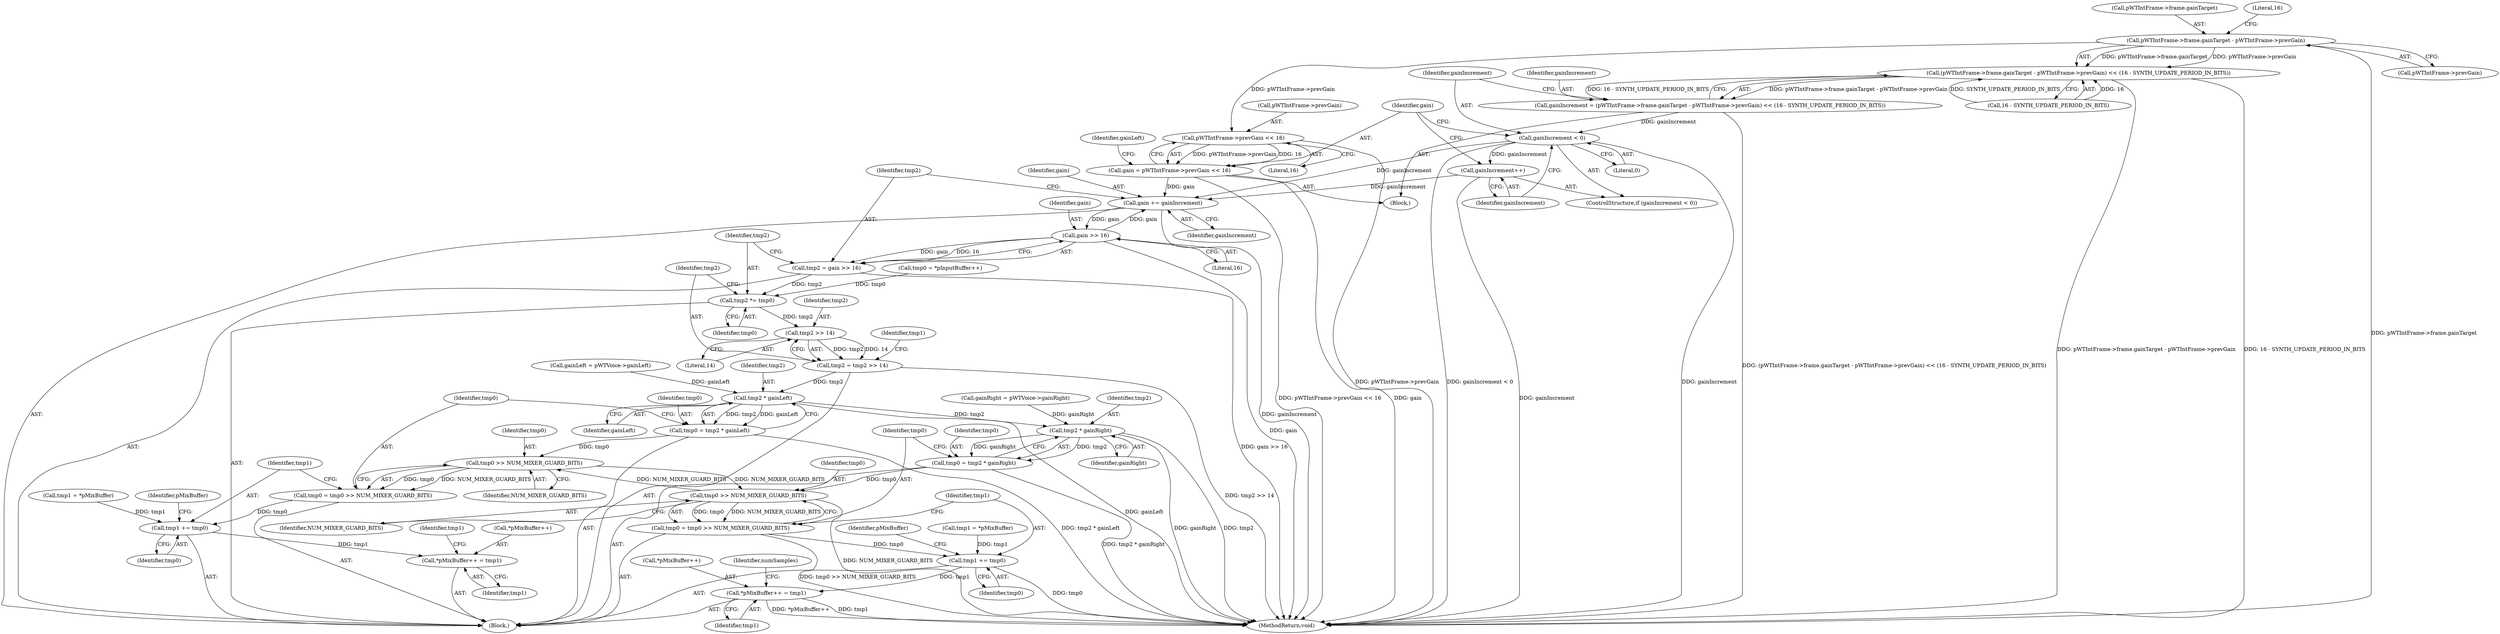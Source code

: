 digraph "0_Android_24d7c408c52143bce7b49de82f3913fd8d1219cf_4@pointer" {
"1000160" [label="(Call,pWTIntFrame->frame.gainTarget - pWTIntFrame->prevGain)"];
"1000159" [label="(Call,(pWTIntFrame->frame.gainTarget - pWTIntFrame->prevGain) << (16 - SYNTH_UPDATE_PERIOD_IN_BITS))"];
"1000157" [label="(Call,gainIncrement = (pWTIntFrame->frame.gainTarget - pWTIntFrame->prevGain) << (16 - SYNTH_UPDATE_PERIOD_IN_BITS))"];
"1000173" [label="(Call,gainIncrement < 0)"];
"1000176" [label="(Call,gainIncrement++)"];
"1000204" [label="(Call,gain += gainIncrement)"];
"1000209" [label="(Call,gain >> 16)"];
"1000207" [label="(Call,tmp2 = gain >> 16)"];
"1000212" [label="(Call,tmp2 *= tmp0)"];
"1000217" [label="(Call,tmp2 >> 14)"];
"1000215" [label="(Call,tmp2 = tmp2 >> 14)"];
"1000226" [label="(Call,tmp2 * gainLeft)"];
"1000224" [label="(Call,tmp0 = tmp2 * gainLeft)"];
"1000231" [label="(Call,tmp0 >> NUM_MIXER_GUARD_BITS)"];
"1000229" [label="(Call,tmp0 = tmp0 >> NUM_MIXER_GUARD_BITS)"];
"1000234" [label="(Call,tmp1 += tmp0)"];
"1000237" [label="(Call,*pMixBuffer++ = tmp1)"];
"1000253" [label="(Call,tmp0 >> NUM_MIXER_GUARD_BITS)"];
"1000251" [label="(Call,tmp0 = tmp0 >> NUM_MIXER_GUARD_BITS)"];
"1000256" [label="(Call,tmp1 += tmp0)"];
"1000259" [label="(Call,*pMixBuffer++ = tmp1)"];
"1000248" [label="(Call,tmp2 * gainRight)"];
"1000246" [label="(Call,tmp0 = tmp2 * gainRight)"];
"1000180" [label="(Call,pWTIntFrame->prevGain << 16)"];
"1000178" [label="(Call,gain = pWTIntFrame->prevGain << 16)"];
"1000158" [label="(Identifier,gainIncrement)"];
"1000221" [label="(Identifier,tmp1)"];
"1000169" [label="(Call,16 - SYNTH_UPDATE_PERIOD_IN_BITS)"];
"1000174" [label="(Identifier,gainIncrement)"];
"1000172" [label="(ControlStructure,if (gainIncrement < 0))"];
"1000198" [label="(Block,)"];
"1000209" [label="(Call,gain >> 16)"];
"1000199" [label="(Call,tmp0 = *pInputBuffer++)"];
"1000264" [label="(MethodReturn,void)"];
"1000185" [label="(Call,gainLeft = pWTVoice->gainLeft)"];
"1000227" [label="(Identifier,tmp2)"];
"1000212" [label="(Call,tmp2 *= tmp0)"];
"1000175" [label="(Literal,0)"];
"1000255" [label="(Identifier,NUM_MIXER_GUARD_BITS)"];
"1000218" [label="(Identifier,tmp2)"];
"1000257" [label="(Identifier,tmp1)"];
"1000190" [label="(Call,gainRight = pWTVoice->gainRight)"];
"1000246" [label="(Call,tmp0 = tmp2 * gainRight)"];
"1000178" [label="(Call,gain = pWTIntFrame->prevGain << 16)"];
"1000211" [label="(Literal,16)"];
"1000262" [label="(Identifier,pMixBuffer)"];
"1000256" [label="(Call,tmp1 += tmp0)"];
"1000205" [label="(Identifier,gain)"];
"1000234" [label="(Call,tmp1 += tmp0)"];
"1000197" [label="(Identifier,numSamples)"];
"1000184" [label="(Literal,16)"];
"1000177" [label="(Identifier,gainIncrement)"];
"1000179" [label="(Identifier,gain)"];
"1000219" [label="(Literal,14)"];
"1000238" [label="(Call,*pMixBuffer++)"];
"1000226" [label="(Call,tmp2 * gainLeft)"];
"1000240" [label="(Identifier,pMixBuffer)"];
"1000181" [label="(Call,pWTIntFrame->prevGain)"];
"1000214" [label="(Identifier,tmp0)"];
"1000235" [label="(Identifier,tmp1)"];
"1000216" [label="(Identifier,tmp2)"];
"1000231" [label="(Call,tmp0 >> NUM_MIXER_GUARD_BITS)"];
"1000241" [label="(Identifier,tmp1)"];
"1000251" [label="(Call,tmp0 = tmp0 >> NUM_MIXER_GUARD_BITS)"];
"1000213" [label="(Identifier,tmp2)"];
"1000254" [label="(Identifier,tmp0)"];
"1000242" [label="(Call,tmp1 = *pMixBuffer)"];
"1000233" [label="(Identifier,NUM_MIXER_GUARD_BITS)"];
"1000259" [label="(Call,*pMixBuffer++ = tmp1)"];
"1000208" [label="(Identifier,tmp2)"];
"1000253" [label="(Call,tmp0 >> NUM_MIXER_GUARD_BITS)"];
"1000237" [label="(Call,*pMixBuffer++ = tmp1)"];
"1000252" [label="(Identifier,tmp0)"];
"1000230" [label="(Identifier,tmp0)"];
"1000250" [label="(Identifier,gainRight)"];
"1000247" [label="(Identifier,tmp0)"];
"1000206" [label="(Identifier,gainIncrement)"];
"1000120" [label="(Block,)"];
"1000229" [label="(Call,tmp0 = tmp0 >> NUM_MIXER_GUARD_BITS)"];
"1000159" [label="(Call,(pWTIntFrame->frame.gainTarget - pWTIntFrame->prevGain) << (16 - SYNTH_UPDATE_PERIOD_IN_BITS))"];
"1000173" [label="(Call,gainIncrement < 0)"];
"1000224" [label="(Call,tmp0 = tmp2 * gainLeft)"];
"1000161" [label="(Call,pWTIntFrame->frame.gainTarget)"];
"1000170" [label="(Literal,16)"];
"1000166" [label="(Call,pWTIntFrame->prevGain)"];
"1000217" [label="(Call,tmp2 >> 14)"];
"1000263" [label="(Identifier,tmp1)"];
"1000157" [label="(Call,gainIncrement = (pWTIntFrame->frame.gainTarget - pWTIntFrame->prevGain) << (16 - SYNTH_UPDATE_PERIOD_IN_BITS))"];
"1000176" [label="(Call,gainIncrement++)"];
"1000258" [label="(Identifier,tmp0)"];
"1000260" [label="(Call,*pMixBuffer++)"];
"1000186" [label="(Identifier,gainLeft)"];
"1000180" [label="(Call,pWTIntFrame->prevGain << 16)"];
"1000232" [label="(Identifier,tmp0)"];
"1000248" [label="(Call,tmp2 * gainRight)"];
"1000220" [label="(Call,tmp1 = *pMixBuffer)"];
"1000207" [label="(Call,tmp2 = gain >> 16)"];
"1000236" [label="(Identifier,tmp0)"];
"1000204" [label="(Call,gain += gainIncrement)"];
"1000215" [label="(Call,tmp2 = tmp2 >> 14)"];
"1000160" [label="(Call,pWTIntFrame->frame.gainTarget - pWTIntFrame->prevGain)"];
"1000225" [label="(Identifier,tmp0)"];
"1000249" [label="(Identifier,tmp2)"];
"1000243" [label="(Identifier,tmp1)"];
"1000228" [label="(Identifier,gainLeft)"];
"1000210" [label="(Identifier,gain)"];
"1000160" -> "1000159"  [label="AST: "];
"1000160" -> "1000166"  [label="CFG: "];
"1000161" -> "1000160"  [label="AST: "];
"1000166" -> "1000160"  [label="AST: "];
"1000170" -> "1000160"  [label="CFG: "];
"1000160" -> "1000264"  [label="DDG: pWTIntFrame->frame.gainTarget"];
"1000160" -> "1000159"  [label="DDG: pWTIntFrame->frame.gainTarget"];
"1000160" -> "1000159"  [label="DDG: pWTIntFrame->prevGain"];
"1000160" -> "1000180"  [label="DDG: pWTIntFrame->prevGain"];
"1000159" -> "1000157"  [label="AST: "];
"1000159" -> "1000169"  [label="CFG: "];
"1000169" -> "1000159"  [label="AST: "];
"1000157" -> "1000159"  [label="CFG: "];
"1000159" -> "1000264"  [label="DDG: 16 - SYNTH_UPDATE_PERIOD_IN_BITS"];
"1000159" -> "1000264"  [label="DDG: pWTIntFrame->frame.gainTarget - pWTIntFrame->prevGain"];
"1000159" -> "1000157"  [label="DDG: pWTIntFrame->frame.gainTarget - pWTIntFrame->prevGain"];
"1000159" -> "1000157"  [label="DDG: 16 - SYNTH_UPDATE_PERIOD_IN_BITS"];
"1000169" -> "1000159"  [label="DDG: 16"];
"1000169" -> "1000159"  [label="DDG: SYNTH_UPDATE_PERIOD_IN_BITS"];
"1000157" -> "1000120"  [label="AST: "];
"1000158" -> "1000157"  [label="AST: "];
"1000174" -> "1000157"  [label="CFG: "];
"1000157" -> "1000264"  [label="DDG: (pWTIntFrame->frame.gainTarget - pWTIntFrame->prevGain) << (16 - SYNTH_UPDATE_PERIOD_IN_BITS)"];
"1000157" -> "1000173"  [label="DDG: gainIncrement"];
"1000173" -> "1000172"  [label="AST: "];
"1000173" -> "1000175"  [label="CFG: "];
"1000174" -> "1000173"  [label="AST: "];
"1000175" -> "1000173"  [label="AST: "];
"1000177" -> "1000173"  [label="CFG: "];
"1000179" -> "1000173"  [label="CFG: "];
"1000173" -> "1000264"  [label="DDG: gainIncrement < 0"];
"1000173" -> "1000264"  [label="DDG: gainIncrement"];
"1000173" -> "1000176"  [label="DDG: gainIncrement"];
"1000173" -> "1000204"  [label="DDG: gainIncrement"];
"1000176" -> "1000172"  [label="AST: "];
"1000176" -> "1000177"  [label="CFG: "];
"1000177" -> "1000176"  [label="AST: "];
"1000179" -> "1000176"  [label="CFG: "];
"1000176" -> "1000264"  [label="DDG: gainIncrement"];
"1000176" -> "1000204"  [label="DDG: gainIncrement"];
"1000204" -> "1000198"  [label="AST: "];
"1000204" -> "1000206"  [label="CFG: "];
"1000205" -> "1000204"  [label="AST: "];
"1000206" -> "1000204"  [label="AST: "];
"1000208" -> "1000204"  [label="CFG: "];
"1000204" -> "1000264"  [label="DDG: gainIncrement"];
"1000209" -> "1000204"  [label="DDG: gain"];
"1000178" -> "1000204"  [label="DDG: gain"];
"1000204" -> "1000209"  [label="DDG: gain"];
"1000209" -> "1000207"  [label="AST: "];
"1000209" -> "1000211"  [label="CFG: "];
"1000210" -> "1000209"  [label="AST: "];
"1000211" -> "1000209"  [label="AST: "];
"1000207" -> "1000209"  [label="CFG: "];
"1000209" -> "1000264"  [label="DDG: gain"];
"1000209" -> "1000207"  [label="DDG: gain"];
"1000209" -> "1000207"  [label="DDG: 16"];
"1000207" -> "1000198"  [label="AST: "];
"1000208" -> "1000207"  [label="AST: "];
"1000213" -> "1000207"  [label="CFG: "];
"1000207" -> "1000264"  [label="DDG: gain >> 16"];
"1000207" -> "1000212"  [label="DDG: tmp2"];
"1000212" -> "1000198"  [label="AST: "];
"1000212" -> "1000214"  [label="CFG: "];
"1000213" -> "1000212"  [label="AST: "];
"1000214" -> "1000212"  [label="AST: "];
"1000216" -> "1000212"  [label="CFG: "];
"1000199" -> "1000212"  [label="DDG: tmp0"];
"1000212" -> "1000217"  [label="DDG: tmp2"];
"1000217" -> "1000215"  [label="AST: "];
"1000217" -> "1000219"  [label="CFG: "];
"1000218" -> "1000217"  [label="AST: "];
"1000219" -> "1000217"  [label="AST: "];
"1000215" -> "1000217"  [label="CFG: "];
"1000217" -> "1000215"  [label="DDG: tmp2"];
"1000217" -> "1000215"  [label="DDG: 14"];
"1000215" -> "1000198"  [label="AST: "];
"1000216" -> "1000215"  [label="AST: "];
"1000221" -> "1000215"  [label="CFG: "];
"1000215" -> "1000264"  [label="DDG: tmp2 >> 14"];
"1000215" -> "1000226"  [label="DDG: tmp2"];
"1000226" -> "1000224"  [label="AST: "];
"1000226" -> "1000228"  [label="CFG: "];
"1000227" -> "1000226"  [label="AST: "];
"1000228" -> "1000226"  [label="AST: "];
"1000224" -> "1000226"  [label="CFG: "];
"1000226" -> "1000264"  [label="DDG: gainLeft"];
"1000226" -> "1000224"  [label="DDG: tmp2"];
"1000226" -> "1000224"  [label="DDG: gainLeft"];
"1000185" -> "1000226"  [label="DDG: gainLeft"];
"1000226" -> "1000248"  [label="DDG: tmp2"];
"1000224" -> "1000198"  [label="AST: "];
"1000225" -> "1000224"  [label="AST: "];
"1000230" -> "1000224"  [label="CFG: "];
"1000224" -> "1000264"  [label="DDG: tmp2 * gainLeft"];
"1000224" -> "1000231"  [label="DDG: tmp0"];
"1000231" -> "1000229"  [label="AST: "];
"1000231" -> "1000233"  [label="CFG: "];
"1000232" -> "1000231"  [label="AST: "];
"1000233" -> "1000231"  [label="AST: "];
"1000229" -> "1000231"  [label="CFG: "];
"1000231" -> "1000229"  [label="DDG: tmp0"];
"1000231" -> "1000229"  [label="DDG: NUM_MIXER_GUARD_BITS"];
"1000253" -> "1000231"  [label="DDG: NUM_MIXER_GUARD_BITS"];
"1000231" -> "1000253"  [label="DDG: NUM_MIXER_GUARD_BITS"];
"1000229" -> "1000198"  [label="AST: "];
"1000230" -> "1000229"  [label="AST: "];
"1000235" -> "1000229"  [label="CFG: "];
"1000229" -> "1000234"  [label="DDG: tmp0"];
"1000234" -> "1000198"  [label="AST: "];
"1000234" -> "1000236"  [label="CFG: "];
"1000235" -> "1000234"  [label="AST: "];
"1000236" -> "1000234"  [label="AST: "];
"1000240" -> "1000234"  [label="CFG: "];
"1000220" -> "1000234"  [label="DDG: tmp1"];
"1000234" -> "1000237"  [label="DDG: tmp1"];
"1000237" -> "1000198"  [label="AST: "];
"1000237" -> "1000241"  [label="CFG: "];
"1000238" -> "1000237"  [label="AST: "];
"1000241" -> "1000237"  [label="AST: "];
"1000243" -> "1000237"  [label="CFG: "];
"1000253" -> "1000251"  [label="AST: "];
"1000253" -> "1000255"  [label="CFG: "];
"1000254" -> "1000253"  [label="AST: "];
"1000255" -> "1000253"  [label="AST: "];
"1000251" -> "1000253"  [label="CFG: "];
"1000253" -> "1000264"  [label="DDG: NUM_MIXER_GUARD_BITS"];
"1000253" -> "1000251"  [label="DDG: tmp0"];
"1000253" -> "1000251"  [label="DDG: NUM_MIXER_GUARD_BITS"];
"1000246" -> "1000253"  [label="DDG: tmp0"];
"1000251" -> "1000198"  [label="AST: "];
"1000252" -> "1000251"  [label="AST: "];
"1000257" -> "1000251"  [label="CFG: "];
"1000251" -> "1000264"  [label="DDG: tmp0 >> NUM_MIXER_GUARD_BITS"];
"1000251" -> "1000256"  [label="DDG: tmp0"];
"1000256" -> "1000198"  [label="AST: "];
"1000256" -> "1000258"  [label="CFG: "];
"1000257" -> "1000256"  [label="AST: "];
"1000258" -> "1000256"  [label="AST: "];
"1000262" -> "1000256"  [label="CFG: "];
"1000256" -> "1000264"  [label="DDG: tmp0"];
"1000242" -> "1000256"  [label="DDG: tmp1"];
"1000256" -> "1000259"  [label="DDG: tmp1"];
"1000259" -> "1000198"  [label="AST: "];
"1000259" -> "1000263"  [label="CFG: "];
"1000260" -> "1000259"  [label="AST: "];
"1000263" -> "1000259"  [label="AST: "];
"1000197" -> "1000259"  [label="CFG: "];
"1000259" -> "1000264"  [label="DDG: *pMixBuffer++"];
"1000259" -> "1000264"  [label="DDG: tmp1"];
"1000248" -> "1000246"  [label="AST: "];
"1000248" -> "1000250"  [label="CFG: "];
"1000249" -> "1000248"  [label="AST: "];
"1000250" -> "1000248"  [label="AST: "];
"1000246" -> "1000248"  [label="CFG: "];
"1000248" -> "1000264"  [label="DDG: gainRight"];
"1000248" -> "1000264"  [label="DDG: tmp2"];
"1000248" -> "1000246"  [label="DDG: tmp2"];
"1000248" -> "1000246"  [label="DDG: gainRight"];
"1000190" -> "1000248"  [label="DDG: gainRight"];
"1000246" -> "1000198"  [label="AST: "];
"1000247" -> "1000246"  [label="AST: "];
"1000252" -> "1000246"  [label="CFG: "];
"1000246" -> "1000264"  [label="DDG: tmp2 * gainRight"];
"1000180" -> "1000178"  [label="AST: "];
"1000180" -> "1000184"  [label="CFG: "];
"1000181" -> "1000180"  [label="AST: "];
"1000184" -> "1000180"  [label="AST: "];
"1000178" -> "1000180"  [label="CFG: "];
"1000180" -> "1000264"  [label="DDG: pWTIntFrame->prevGain"];
"1000180" -> "1000178"  [label="DDG: pWTIntFrame->prevGain"];
"1000180" -> "1000178"  [label="DDG: 16"];
"1000178" -> "1000120"  [label="AST: "];
"1000179" -> "1000178"  [label="AST: "];
"1000186" -> "1000178"  [label="CFG: "];
"1000178" -> "1000264"  [label="DDG: gain"];
"1000178" -> "1000264"  [label="DDG: pWTIntFrame->prevGain << 16"];
}
